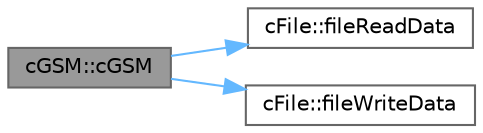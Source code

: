 digraph "cGSM::cGSM"
{
 // LATEX_PDF_SIZE
  bgcolor="transparent";
  edge [fontname=Helvetica,fontsize=10,labelfontname=Helvetica,labelfontsize=10];
  node [fontname=Helvetica,fontsize=10,shape=box,height=0.2,width=0.4];
  rankdir="LR";
  Node1 [label="cGSM::cGSM",height=0.2,width=0.4,color="gray40", fillcolor="grey60", style="filled", fontcolor="black",tooltip="Construct a new gsm t object Inicialize the module to used de gsm."];
  Node1 -> Node2 [color="steelblue1",style="solid"];
  Node2 [label="cFile::fileReadData",height=0.2,width=0.4,color="grey40", fillcolor="white", style="filled",URL="$classc_file.html#a76aa31c62f926cbefb8fc6b7b7279f18",tooltip="fUNCTION FOR READ ON THE FILE fd THAT BELONG TO THE CLASS"];
  Node1 -> Node3 [color="steelblue1",style="solid"];
  Node3 [label="cFile::fileWriteData",height=0.2,width=0.4,color="grey40", fillcolor="white", style="filled",URL="$classc_file.html#a356b90beb9dbec359fc823b9d79ce930",tooltip="fUNCTION FOR WRITE ON THE FILE fd THAT BELONG TO THE CLASS"];
}
